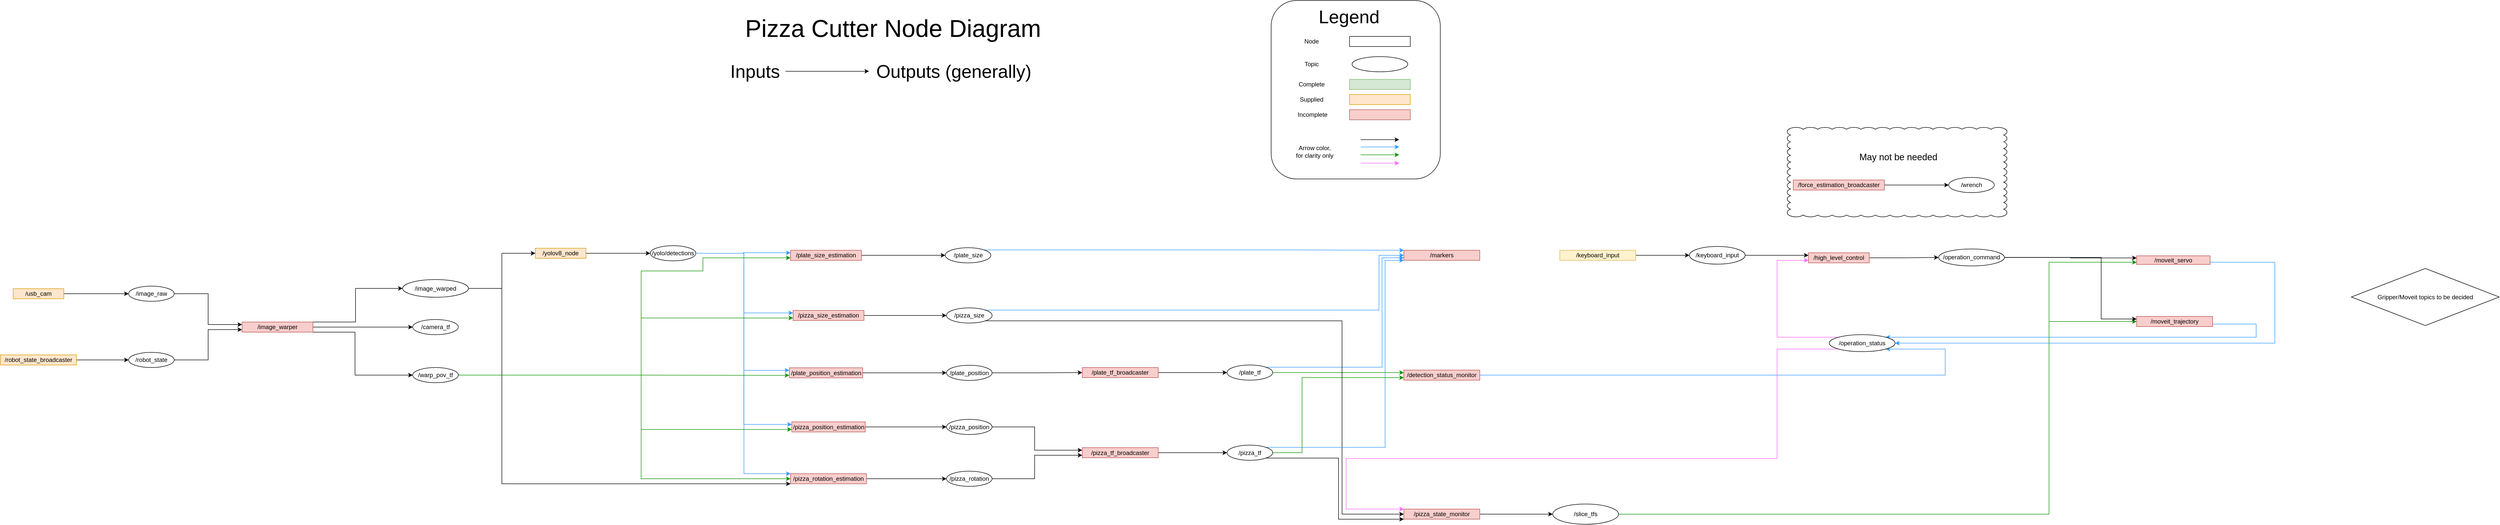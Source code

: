 <mxfile>
    <diagram id="kWllGDHQSPJGRlG6Iizl" name="Updated Node Diagram">
        <mxGraphModel dx="18200" dy="10920" grid="0" gridSize="10" guides="1" tooltips="1" connect="1" arrows="1" fold="1" page="0" pageScale="1" pageWidth="827" pageHeight="1169" math="0" shadow="0">
            <root>
                <mxCell id="0"/>
                <mxCell id="1" parent="0"/>
                <mxCell id="GLEPuOQoC-FSqrMFr7xG-76" value="" style="whiteSpace=wrap;html=1;shape=mxgraph.basic.cloud_rect" parent="1" vertex="1">
                    <mxGeometry x="-4487" y="-3680" width="434" height="177" as="geometry"/>
                </mxCell>
                <mxCell id="zEa8WuOgElTmcph--bMK-1" style="edgeStyle=orthogonalEdgeStyle;rounded=0;orthogonalLoop=1;jettySize=auto;html=1;exitX=1;exitY=0.5;exitDx=0;exitDy=0;entryX=0;entryY=0.5;entryDx=0;entryDy=0;" parent="1" source="zEa8WuOgElTmcph--bMK-2" target="zEa8WuOgElTmcph--bMK-9" edge="1">
                    <mxGeometry relative="1" as="geometry"/>
                </mxCell>
                <mxCell id="zEa8WuOgElTmcph--bMK-2" value="/usb_cam" style="rounded=0;whiteSpace=wrap;html=1;movable=1;resizable=1;rotatable=1;deletable=1;editable=1;locked=0;connectable=1;fillColor=#ffe6cc;strokeColor=#d79b00;fontColor=#000000;" parent="1" vertex="1">
                    <mxGeometry x="-7990" y="-3361" width="100" height="20" as="geometry"/>
                </mxCell>
                <mxCell id="zEa8WuOgElTmcph--bMK-3" style="edgeStyle=orthogonalEdgeStyle;rounded=0;orthogonalLoop=1;jettySize=auto;html=1;exitX=1;exitY=0.5;exitDx=0;exitDy=0;entryX=0;entryY=0.5;entryDx=0;entryDy=0;" parent="1" source="zEa8WuOgElTmcph--bMK-4" target="zEa8WuOgElTmcph--bMK-14" edge="1">
                    <mxGeometry relative="1" as="geometry"/>
                </mxCell>
                <mxCell id="zEa8WuOgElTmcph--bMK-4" value="/yolov8_node" style="rounded=0;whiteSpace=wrap;html=1;movable=1;resizable=1;rotatable=1;deletable=1;editable=1;locked=0;connectable=1;fillColor=#ffe6cc;strokeColor=#d79b00;fontColor=#000000;" parent="1" vertex="1">
                    <mxGeometry x="-6959" y="-3441" width="100" height="20" as="geometry"/>
                </mxCell>
                <mxCell id="GLEPuOQoC-FSqrMFr7xG-17" style="edgeStyle=orthogonalEdgeStyle;rounded=0;orthogonalLoop=1;jettySize=auto;html=1;exitX=1;exitY=0.5;exitDx=0;exitDy=0;entryX=0;entryY=0.5;entryDx=0;entryDy=0;" parent="1" source="zEa8WuOgElTmcph--bMK-6" target="zEa8WuOgElTmcph--bMK-65" edge="1">
                    <mxGeometry relative="1" as="geometry"/>
                </mxCell>
                <mxCell id="zEa8WuOgElTmcph--bMK-6" value="/pizza_size_estimation" style="rounded=0;whiteSpace=wrap;html=1;movable=1;resizable=1;rotatable=1;deletable=1;editable=1;locked=0;connectable=1;fillColor=#f8cecc;strokeColor=#b85450;fontColor=#000000;" parent="1" vertex="1">
                    <mxGeometry x="-6450" y="-3318" width="140" height="20" as="geometry"/>
                </mxCell>
                <mxCell id="zEa8WuOgElTmcph--bMK-129" style="edgeStyle=orthogonalEdgeStyle;rounded=0;orthogonalLoop=1;jettySize=auto;html=1;exitX=1;exitY=0.5;exitDx=0;exitDy=0;entryX=0;entryY=0.25;entryDx=0;entryDy=0;" parent="1" source="zEa8WuOgElTmcph--bMK-9" target="zEa8WuOgElTmcph--bMK-29" edge="1">
                    <mxGeometry relative="1" as="geometry"/>
                </mxCell>
                <mxCell id="zEa8WuOgElTmcph--bMK-9" value="/image_raw" style="ellipse;whiteSpace=wrap;html=1;movable=1;resizable=1;rotatable=1;deletable=1;editable=1;locked=0;connectable=1;" parent="1" vertex="1">
                    <mxGeometry x="-7762" y="-3366" width="90" height="30" as="geometry"/>
                </mxCell>
                <mxCell id="zEa8WuOgElTmcph--bMK-151" style="edgeStyle=orthogonalEdgeStyle;rounded=0;orthogonalLoop=1;jettySize=auto;html=1;exitX=1;exitY=0.5;exitDx=0;exitDy=0;entryX=0;entryY=0.25;entryDx=0;entryDy=0;strokeColor=#3399FF;" parent="1" source="zEa8WuOgElTmcph--bMK-14" target="zEa8WuOgElTmcph--bMK-67" edge="1">
                    <mxGeometry relative="1" as="geometry"/>
                </mxCell>
                <mxCell id="zEa8WuOgElTmcph--bMK-153" style="edgeStyle=orthogonalEdgeStyle;rounded=0;orthogonalLoop=1;jettySize=auto;html=1;exitX=1;exitY=0.5;exitDx=0;exitDy=0;entryX=0;entryY=0.25;entryDx=0;entryDy=0;strokeColor=#3399FF;" parent="1" source="zEa8WuOgElTmcph--bMK-14" target="zEa8WuOgElTmcph--bMK-48" edge="1">
                    <mxGeometry relative="1" as="geometry">
                        <Array as="points">
                            <mxPoint x="-6547" y="-3431"/>
                            <mxPoint x="-6547" y="-3199"/>
                        </Array>
                    </mxGeometry>
                </mxCell>
                <mxCell id="zEa8WuOgElTmcph--bMK-154" style="edgeStyle=orthogonalEdgeStyle;rounded=0;orthogonalLoop=1;jettySize=auto;html=1;exitX=1;exitY=0.5;exitDx=0;exitDy=0;entryX=0;entryY=0.25;entryDx=0;entryDy=0;strokeColor=#3399FF;" parent="1" source="zEa8WuOgElTmcph--bMK-14" target="zEa8WuOgElTmcph--bMK-16" edge="1">
                    <mxGeometry relative="1" as="geometry"/>
                </mxCell>
                <mxCell id="zEa8WuOgElTmcph--bMK-156" style="edgeStyle=orthogonalEdgeStyle;rounded=0;orthogonalLoop=1;jettySize=auto;html=1;exitX=1;exitY=0.5;exitDx=0;exitDy=0;entryX=0;entryY=0.25;entryDx=0;entryDy=0;strokeColor=#3399FF;" parent="1" source="zEa8WuOgElTmcph--bMK-14" target="zEa8WuOgElTmcph--bMK-6" edge="1">
                    <mxGeometry relative="1" as="geometry">
                        <Array as="points">
                            <mxPoint x="-6547" y="-3431"/>
                            <mxPoint x="-6547" y="-3313"/>
                        </Array>
                    </mxGeometry>
                </mxCell>
                <mxCell id="GLEPuOQoC-FSqrMFr7xG-6" style="edgeStyle=orthogonalEdgeStyle;rounded=0;orthogonalLoop=1;jettySize=auto;html=1;exitX=1;exitY=0.5;exitDx=0;exitDy=0;entryX=0;entryY=0;entryDx=0;entryDy=0;strokeColor=#3399FF;" parent="1" source="zEa8WuOgElTmcph--bMK-14" target="zEa8WuOgElTmcph--bMK-18" edge="1">
                    <mxGeometry relative="1" as="geometry">
                        <Array as="points">
                            <mxPoint x="-6547" y="-3431"/>
                            <mxPoint x="-6547" y="-2995"/>
                        </Array>
                    </mxGeometry>
                </mxCell>
                <mxCell id="zEa8WuOgElTmcph--bMK-14" value="/yolo/detections" style="ellipse;whiteSpace=wrap;html=1;movable=1;resizable=1;rotatable=1;deletable=1;editable=1;locked=0;connectable=1;" parent="1" vertex="1">
                    <mxGeometry x="-6732" y="-3446" width="90" height="30" as="geometry"/>
                </mxCell>
                <mxCell id="GLEPuOQoC-FSqrMFr7xG-12" style="edgeStyle=orthogonalEdgeStyle;rounded=0;orthogonalLoop=1;jettySize=auto;html=1;exitX=1;exitY=0.5;exitDx=0;exitDy=0;entryX=0;entryY=0.5;entryDx=0;entryDy=0;" parent="1" source="zEa8WuOgElTmcph--bMK-16" target="GLEPuOQoC-FSqrMFr7xG-11" edge="1">
                    <mxGeometry relative="1" as="geometry"/>
                </mxCell>
                <mxCell id="zEa8WuOgElTmcph--bMK-16" value="/pizza_position_estimation" style="rounded=0;whiteSpace=wrap;html=1;movable=1;resizable=1;rotatable=1;deletable=1;editable=1;locked=0;connectable=1;fillColor=#f8cecc;strokeColor=#b85450;fontColor=#000000;" parent="1" vertex="1">
                    <mxGeometry x="-6452.5" y="-3097.5" width="145" height="20" as="geometry"/>
                </mxCell>
                <mxCell id="GLEPuOQoC-FSqrMFr7xG-10" style="edgeStyle=orthogonalEdgeStyle;rounded=0;orthogonalLoop=1;jettySize=auto;html=1;exitX=1;exitY=0.5;exitDx=0;exitDy=0;" parent="1" source="zEa8WuOgElTmcph--bMK-18" target="zEa8WuOgElTmcph--bMK-43" edge="1">
                    <mxGeometry relative="1" as="geometry"/>
                </mxCell>
                <mxCell id="zEa8WuOgElTmcph--bMK-18" value="/pizza_rotation_estimation" style="rounded=0;whiteSpace=wrap;html=1;movable=1;resizable=1;rotatable=1;deletable=1;editable=1;locked=0;connectable=1;fillColor=#f8cecc;strokeColor=#b85450;fontColor=#000000;" parent="1" vertex="1">
                    <mxGeometry x="-6455" y="-2995" width="150" height="20" as="geometry"/>
                </mxCell>
                <mxCell id="zEa8WuOgElTmcph--bMK-19" style="edgeStyle=orthogonalEdgeStyle;rounded=0;orthogonalLoop=1;jettySize=auto;html=1;exitX=1;exitY=0.5;exitDx=0;exitDy=0;entryX=0;entryY=0.5;entryDx=0;entryDy=0;" parent="1" source="zEa8WuOgElTmcph--bMK-20" target="zEa8WuOgElTmcph--bMK-22" edge="1">
                    <mxGeometry relative="1" as="geometry"/>
                </mxCell>
                <mxCell id="zEa8WuOgElTmcph--bMK-20" value="/robot_state_broadcaster" style="rounded=0;whiteSpace=wrap;html=1;movable=1;resizable=1;rotatable=1;deletable=1;editable=1;locked=0;connectable=1;fillColor=#ffe6cc;strokeColor=#d79b00;fontColor=#000000;" parent="1" vertex="1">
                    <mxGeometry x="-8015" y="-3230" width="150" height="20" as="geometry"/>
                </mxCell>
                <mxCell id="zEa8WuOgElTmcph--bMK-131" style="edgeStyle=orthogonalEdgeStyle;rounded=0;orthogonalLoop=1;jettySize=auto;html=1;exitX=1;exitY=0.5;exitDx=0;exitDy=0;entryX=0;entryY=0.75;entryDx=0;entryDy=0;" parent="1" source="zEa8WuOgElTmcph--bMK-22" target="zEa8WuOgElTmcph--bMK-29" edge="1">
                    <mxGeometry relative="1" as="geometry"/>
                </mxCell>
                <mxCell id="zEa8WuOgElTmcph--bMK-22" value="/robot_state" style="ellipse;whiteSpace=wrap;html=1;movable=1;resizable=1;rotatable=1;deletable=1;editable=1;locked=0;connectable=1;" parent="1" vertex="1">
                    <mxGeometry x="-7762" y="-3235" width="90" height="30" as="geometry"/>
                </mxCell>
                <mxCell id="GLEPuOQoC-FSqrMFr7xG-8" style="edgeStyle=orthogonalEdgeStyle;rounded=0;orthogonalLoop=1;jettySize=auto;html=1;exitX=1;exitY=0.5;exitDx=0;exitDy=0;entryX=0;entryY=0.5;entryDx=0;entryDy=0;" parent="1" source="zEa8WuOgElTmcph--bMK-24" target="zEa8WuOgElTmcph--bMK-4" edge="1">
                    <mxGeometry relative="1" as="geometry"/>
                </mxCell>
                <mxCell id="GLEPuOQoC-FSqrMFr7xG-9" style="edgeStyle=orthogonalEdgeStyle;rounded=0;orthogonalLoop=1;jettySize=auto;html=1;exitX=1;exitY=0.5;exitDx=0;exitDy=0;entryX=0;entryY=1;entryDx=0;entryDy=0;" parent="1" source="zEa8WuOgElTmcph--bMK-24" target="zEa8WuOgElTmcph--bMK-18" edge="1">
                    <mxGeometry relative="1" as="geometry">
                        <Array as="points">
                            <mxPoint x="-7025" y="-3361"/>
                            <mxPoint x="-7025" y="-2975"/>
                        </Array>
                    </mxGeometry>
                </mxCell>
                <mxCell id="zEa8WuOgElTmcph--bMK-24" value="/image_warped" style="ellipse;whiteSpace=wrap;html=1;movable=1;resizable=1;rotatable=1;deletable=1;editable=1;locked=0;connectable=1;" parent="1" vertex="1">
                    <mxGeometry x="-7221" y="-3379" width="130" height="35" as="geometry"/>
                </mxCell>
                <mxCell id="zEa8WuOgElTmcph--bMK-25" value="/camera_tf" style="ellipse;whiteSpace=wrap;html=1;movable=1;resizable=1;rotatable=1;deletable=1;editable=1;locked=0;connectable=1;" parent="1" vertex="1">
                    <mxGeometry x="-7201" y="-3300" width="90" height="30" as="geometry"/>
                </mxCell>
                <mxCell id="zEa8WuOgElTmcph--bMK-133" style="edgeStyle=orthogonalEdgeStyle;rounded=0;orthogonalLoop=1;jettySize=auto;html=1;exitX=1;exitY=0;exitDx=0;exitDy=0;entryX=0;entryY=0.5;entryDx=0;entryDy=0;" parent="1" source="zEa8WuOgElTmcph--bMK-29" target="zEa8WuOgElTmcph--bMK-24" edge="1">
                    <mxGeometry relative="1" as="geometry">
                        <mxPoint x="-7323.87" y="-3342.913" as="targetPoint"/>
                        <Array as="points">
                            <mxPoint x="-7314" y="-3295"/>
                            <mxPoint x="-7314" y="-3361"/>
                        </Array>
                    </mxGeometry>
                </mxCell>
                <mxCell id="zEa8WuOgElTmcph--bMK-142" style="edgeStyle=orthogonalEdgeStyle;rounded=0;orthogonalLoop=1;jettySize=auto;html=1;exitX=1;exitY=1;exitDx=0;exitDy=0;entryX=0;entryY=0.5;entryDx=0;entryDy=0;" parent="1" source="zEa8WuOgElTmcph--bMK-29" target="zEa8WuOgElTmcph--bMK-41" edge="1">
                    <mxGeometry relative="1" as="geometry">
                        <Array as="points">
                            <mxPoint x="-7315" y="-3275"/>
                            <mxPoint x="-7315" y="-3190"/>
                        </Array>
                    </mxGeometry>
                </mxCell>
                <mxCell id="zEa8WuOgElTmcph--bMK-143" style="edgeStyle=orthogonalEdgeStyle;rounded=0;orthogonalLoop=1;jettySize=auto;html=1;exitX=1;exitY=0.5;exitDx=0;exitDy=0;" parent="1" source="zEa8WuOgElTmcph--bMK-29" target="zEa8WuOgElTmcph--bMK-25" edge="1">
                    <mxGeometry relative="1" as="geometry"/>
                </mxCell>
                <mxCell id="zEa8WuOgElTmcph--bMK-29" value="/image_warper" style="rounded=0;whiteSpace=wrap;html=1;movable=1;resizable=1;rotatable=1;deletable=1;editable=1;locked=0;connectable=1;fillColor=#f8cecc;strokeColor=#b85450;fontColor=#000000;" parent="1" vertex="1">
                    <mxGeometry x="-7538" y="-3295" width="140" height="20" as="geometry"/>
                </mxCell>
                <mxCell id="GLEPuOQoC-FSqrMFr7xG-1" style="edgeStyle=orthogonalEdgeStyle;rounded=0;orthogonalLoop=1;jettySize=auto;html=1;exitX=1;exitY=0.5;exitDx=0;exitDy=0;entryX=0;entryY=0.75;entryDx=0;entryDy=0;strokeColor=#0c9202;" parent="1" source="zEa8WuOgElTmcph--bMK-41" target="zEa8WuOgElTmcph--bMK-67" edge="1">
                    <mxGeometry relative="1" as="geometry">
                        <Array as="points">
                            <mxPoint x="-6750" y="-3190"/>
                            <mxPoint x="-6750" y="-3396"/>
                            <mxPoint x="-6628" y="-3396"/>
                            <mxPoint x="-6628" y="-3422"/>
                        </Array>
                    </mxGeometry>
                </mxCell>
                <mxCell id="GLEPuOQoC-FSqrMFr7xG-2" style="edgeStyle=orthogonalEdgeStyle;rounded=0;orthogonalLoop=1;jettySize=auto;html=1;exitX=1;exitY=0.5;exitDx=0;exitDy=0;entryX=0;entryY=0.75;entryDx=0;entryDy=0;strokeColor=#0c9202;" parent="1" source="zEa8WuOgElTmcph--bMK-41" target="zEa8WuOgElTmcph--bMK-6" edge="1">
                    <mxGeometry relative="1" as="geometry">
                        <Array as="points">
                            <mxPoint x="-6750" y="-3190"/>
                            <mxPoint x="-6750" y="-3303"/>
                        </Array>
                    </mxGeometry>
                </mxCell>
                <mxCell id="GLEPuOQoC-FSqrMFr7xG-3" style="edgeStyle=orthogonalEdgeStyle;rounded=0;orthogonalLoop=1;jettySize=auto;html=1;exitX=1;exitY=0.5;exitDx=0;exitDy=0;entryX=0;entryY=0.75;entryDx=0;entryDy=0;strokeColor=#0c9202;" parent="1" source="zEa8WuOgElTmcph--bMK-41" target="zEa8WuOgElTmcph--bMK-48" edge="1">
                    <mxGeometry relative="1" as="geometry"/>
                </mxCell>
                <mxCell id="GLEPuOQoC-FSqrMFr7xG-4" style="edgeStyle=orthogonalEdgeStyle;rounded=0;orthogonalLoop=1;jettySize=auto;html=1;exitX=1;exitY=0.5;exitDx=0;exitDy=0;entryX=0;entryY=0.75;entryDx=0;entryDy=0;strokeColor=#0C9202;" parent="1" source="zEa8WuOgElTmcph--bMK-41" target="zEa8WuOgElTmcph--bMK-16" edge="1">
                    <mxGeometry relative="1" as="geometry">
                        <Array as="points">
                            <mxPoint x="-6750" y="-3190"/>
                            <mxPoint x="-6750" y="-3083"/>
                        </Array>
                    </mxGeometry>
                </mxCell>
                <mxCell id="GLEPuOQoC-FSqrMFr7xG-7" style="edgeStyle=orthogonalEdgeStyle;rounded=0;orthogonalLoop=1;jettySize=auto;html=1;exitX=1;exitY=0.5;exitDx=0;exitDy=0;entryX=0;entryY=0.5;entryDx=0;entryDy=0;strokeColor=#0C9202;" parent="1" source="zEa8WuOgElTmcph--bMK-41" target="zEa8WuOgElTmcph--bMK-18" edge="1">
                    <mxGeometry relative="1" as="geometry">
                        <Array as="points">
                            <mxPoint x="-6750" y="-3190"/>
                            <mxPoint x="-6750" y="-2985"/>
                        </Array>
                    </mxGeometry>
                </mxCell>
                <mxCell id="zEa8WuOgElTmcph--bMK-41" value="/warp_pov_tf" style="ellipse;whiteSpace=wrap;html=1;movable=1;resizable=1;rotatable=1;deletable=1;editable=1;locked=0;connectable=1;" parent="1" vertex="1">
                    <mxGeometry x="-7201" y="-3205" width="90" height="30" as="geometry"/>
                </mxCell>
                <mxCell id="GLEPuOQoC-FSqrMFr7xG-14" style="edgeStyle=orthogonalEdgeStyle;rounded=0;orthogonalLoop=1;jettySize=auto;html=1;exitX=1;exitY=0.5;exitDx=0;exitDy=0;entryX=0;entryY=0.75;entryDx=0;entryDy=0;" parent="1" source="zEa8WuOgElTmcph--bMK-43" target="GLEPuOQoC-FSqrMFr7xG-13" edge="1">
                    <mxGeometry relative="1" as="geometry">
                        <Array as="points">
                            <mxPoint x="-5973" y="-2985"/>
                            <mxPoint x="-5973" y="-3031"/>
                        </Array>
                    </mxGeometry>
                </mxCell>
                <mxCell id="zEa8WuOgElTmcph--bMK-43" value="/pizza_rotation" style="ellipse;whiteSpace=wrap;html=1;movable=1;resizable=1;rotatable=1;deletable=1;editable=1;locked=0;connectable=1;" parent="1" vertex="1">
                    <mxGeometry x="-6147" y="-3000" width="90" height="30" as="geometry"/>
                </mxCell>
                <mxCell id="GLEPuOQoC-FSqrMFr7xG-18" style="edgeStyle=orthogonalEdgeStyle;rounded=0;orthogonalLoop=1;jettySize=auto;html=1;exitX=1;exitY=0.5;exitDx=0;exitDy=0;entryX=0;entryY=0.5;entryDx=0;entryDy=0;" parent="1" source="zEa8WuOgElTmcph--bMK-48" target="zEa8WuOgElTmcph--bMK-69" edge="1">
                    <mxGeometry relative="1" as="geometry"/>
                </mxCell>
                <mxCell id="zEa8WuOgElTmcph--bMK-48" value="/plate_position_estimation" style="rounded=0;whiteSpace=wrap;html=1;movable=1;resizable=1;rotatable=1;deletable=1;editable=1;locked=0;connectable=1;fillColor=#f8cecc;strokeColor=#b85450;fontColor=#000000;" parent="1" vertex="1">
                    <mxGeometry x="-6457.5" y="-3204.5" width="145" height="20" as="geometry"/>
                </mxCell>
                <mxCell id="GLEPuOQoC-FSqrMFr7xG-21" style="edgeStyle=orthogonalEdgeStyle;rounded=0;orthogonalLoop=1;jettySize=auto;html=1;exitX=1;exitY=0.5;exitDx=0;exitDy=0;entryX=0;entryY=0.5;entryDx=0;entryDy=0;" parent="1" source="zEa8WuOgElTmcph--bMK-59" target="zEa8WuOgElTmcph--bMK-63" edge="1">
                    <mxGeometry relative="1" as="geometry"/>
                </mxCell>
                <mxCell id="zEa8WuOgElTmcph--bMK-59" value="/plate_tf_broadcaster" style="rounded=0;whiteSpace=wrap;html=1;movable=1;resizable=1;rotatable=1;deletable=1;editable=1;locked=0;connectable=1;fillColor=#f8cecc;strokeColor=#b85450;fontColor=#000000;" parent="1" vertex="1">
                    <mxGeometry x="-5879" y="-3205" width="150" height="20" as="geometry"/>
                </mxCell>
                <mxCell id="GLEPuOQoC-FSqrMFr7xG-31" style="edgeStyle=orthogonalEdgeStyle;rounded=0;orthogonalLoop=1;jettySize=auto;html=1;exitX=1;exitY=0;exitDx=0;exitDy=0;entryX=0;entryY=0.75;entryDx=0;entryDy=0;strokeColor=#3399FF;" parent="1" source="zEa8WuOgElTmcph--bMK-63" target="GLEPuOQoC-FSqrMFr7xG-26" edge="1">
                    <mxGeometry relative="1" as="geometry">
                        <Array as="points">
                            <mxPoint x="-5287" y="-3205"/>
                            <mxPoint x="-5287" y="-3422"/>
                        </Array>
                    </mxGeometry>
                </mxCell>
                <mxCell id="GLEPuOQoC-FSqrMFr7xG-45" style="edgeStyle=orthogonalEdgeStyle;rounded=0;orthogonalLoop=1;jettySize=auto;html=1;exitX=1;exitY=0.5;exitDx=0;exitDy=0;entryX=0;entryY=0.25;entryDx=0;entryDy=0;strokeColor=#0C9202;" parent="1" source="zEa8WuOgElTmcph--bMK-63" target="GLEPuOQoC-FSqrMFr7xG-47" edge="1">
                    <mxGeometry relative="1" as="geometry">
                        <mxPoint x="-5257" y="-3194" as="targetPoint"/>
                    </mxGeometry>
                </mxCell>
                <mxCell id="zEa8WuOgElTmcph--bMK-63" value="/plate_tf" style="ellipse;whiteSpace=wrap;html=1;movable=1;resizable=1;rotatable=1;deletable=1;editable=1;locked=0;connectable=1;" parent="1" vertex="1">
                    <mxGeometry x="-5593" y="-3210" width="90" height="30" as="geometry"/>
                </mxCell>
                <mxCell id="GLEPuOQoC-FSqrMFr7xG-32" style="edgeStyle=orthogonalEdgeStyle;rounded=0;orthogonalLoop=1;jettySize=auto;html=1;exitX=1;exitY=0;exitDx=0;exitDy=0;entryX=0;entryY=0.5;entryDx=0;entryDy=0;strokeColor=#3399FF;" parent="1" source="zEa8WuOgElTmcph--bMK-65" target="GLEPuOQoC-FSqrMFr7xG-26" edge="1">
                    <mxGeometry relative="1" as="geometry">
                        <Array as="points">
                            <mxPoint x="-5293" y="-3318"/>
                            <mxPoint x="-5293" y="-3427"/>
                        </Array>
                    </mxGeometry>
                </mxCell>
                <mxCell id="GLEPuOQoC-FSqrMFr7xG-38" style="edgeStyle=orthogonalEdgeStyle;rounded=0;orthogonalLoop=1;jettySize=auto;html=1;exitX=1;exitY=1;exitDx=0;exitDy=0;entryX=0;entryY=0.5;entryDx=0;entryDy=0;" parent="1" source="zEa8WuOgElTmcph--bMK-65" target="GLEPuOQoC-FSqrMFr7xG-34" edge="1">
                    <mxGeometry relative="1" as="geometry">
                        <Array as="points">
                            <mxPoint x="-5366" y="-3297"/>
                            <mxPoint x="-5366" y="-2915"/>
                        </Array>
                    </mxGeometry>
                </mxCell>
                <mxCell id="zEa8WuOgElTmcph--bMK-65" value="/pizza_size" style="ellipse;whiteSpace=wrap;html=1;movable=1;resizable=1;rotatable=1;deletable=1;editable=1;locked=0;connectable=1;" parent="1" vertex="1">
                    <mxGeometry x="-6147" y="-3323" width="90" height="30" as="geometry"/>
                </mxCell>
                <mxCell id="GLEPuOQoC-FSqrMFr7xG-25" style="edgeStyle=orthogonalEdgeStyle;rounded=0;orthogonalLoop=1;jettySize=auto;html=1;exitX=1;exitY=0.5;exitDx=0;exitDy=0;" parent="1" source="zEa8WuOgElTmcph--bMK-67" target="GLEPuOQoC-FSqrMFr7xG-24" edge="1">
                    <mxGeometry relative="1" as="geometry"/>
                </mxCell>
                <mxCell id="zEa8WuOgElTmcph--bMK-67" value="/plate_size_estimation" style="rounded=0;whiteSpace=wrap;html=1;movable=1;resizable=1;rotatable=1;deletable=1;editable=1;locked=0;connectable=1;fillColor=#f8cecc;strokeColor=#b85450;fontColor=#000000;" parent="1" vertex="1">
                    <mxGeometry x="-6455" y="-3437" width="140" height="20" as="geometry"/>
                </mxCell>
                <mxCell id="GLEPuOQoC-FSqrMFr7xG-20" style="edgeStyle=orthogonalEdgeStyle;rounded=0;orthogonalLoop=1;jettySize=auto;html=1;exitX=1;exitY=0.5;exitDx=0;exitDy=0;entryX=0;entryY=0.5;entryDx=0;entryDy=0;" parent="1" source="zEa8WuOgElTmcph--bMK-69" target="zEa8WuOgElTmcph--bMK-59" edge="1">
                    <mxGeometry relative="1" as="geometry"/>
                </mxCell>
                <mxCell id="zEa8WuOgElTmcph--bMK-69" value="/plate_position" style="ellipse;whiteSpace=wrap;html=1;movable=1;resizable=1;rotatable=1;deletable=1;editable=1;locked=0;connectable=1;" parent="1" vertex="1">
                    <mxGeometry x="-6147" y="-3209.5" width="90" height="30" as="geometry"/>
                </mxCell>
                <mxCell id="zEa8WuOgElTmcph--bMK-110" value="&lt;span style=&quot;font-size: 48px;&quot;&gt;Pizza Cutter Node Diagram&lt;/span&gt;" style="text;html=1;strokeColor=none;fillColor=none;align=center;verticalAlign=middle;whiteSpace=wrap;rounded=0;" parent="1" vertex="1">
                    <mxGeometry x="-6645" y="-3931" width="785" height="110" as="geometry"/>
                </mxCell>
                <mxCell id="zEa8WuOgElTmcph--bMK-111" value="" style="rounded=1;whiteSpace=wrap;html=1;" parent="1" vertex="1">
                    <mxGeometry x="-5506" y="-3931" width="334" height="353" as="geometry"/>
                </mxCell>
                <mxCell id="zEa8WuOgElTmcph--bMK-112" value="&lt;font style=&quot;font-size: 36px;&quot;&gt;Legend&lt;/font&gt;" style="text;html=1;strokeColor=none;fillColor=none;align=center;verticalAlign=middle;whiteSpace=wrap;rounded=0;" parent="1" vertex="1">
                    <mxGeometry x="-5417" y="-3914" width="130" height="30" as="geometry"/>
                </mxCell>
                <mxCell id="zEa8WuOgElTmcph--bMK-113" value="" style="ellipse;whiteSpace=wrap;html=1;" parent="1" vertex="1">
                    <mxGeometry x="-5346.25" y="-3820" width="110" height="30" as="geometry"/>
                </mxCell>
                <mxCell id="zEa8WuOgElTmcph--bMK-114" value="" style="rounded=0;whiteSpace=wrap;html=1;movable=1;resizable=1;rotatable=1;deletable=1;editable=1;locked=0;connectable=1;" parent="1" vertex="1">
                    <mxGeometry x="-5351.25" y="-3860" width="120" height="20" as="geometry"/>
                </mxCell>
                <mxCell id="zEa8WuOgElTmcph--bMK-115" value="Node" style="text;html=1;strokeColor=none;fillColor=none;align=center;verticalAlign=middle;whiteSpace=wrap;rounded=0;" parent="1" vertex="1">
                    <mxGeometry x="-5456.25" y="-3865" width="60" height="30" as="geometry"/>
                </mxCell>
                <mxCell id="zEa8WuOgElTmcph--bMK-116" value="Topic" style="text;html=1;strokeColor=none;fillColor=none;align=center;verticalAlign=middle;whiteSpace=wrap;rounded=0;" parent="1" vertex="1">
                    <mxGeometry x="-5456.25" y="-3820" width="60" height="30" as="geometry"/>
                </mxCell>
                <mxCell id="zEa8WuOgElTmcph--bMK-118" value="Complete" style="text;html=1;strokeColor=none;fillColor=none;align=center;verticalAlign=middle;whiteSpace=wrap;rounded=0;" parent="1" vertex="1">
                    <mxGeometry x="-5456.25" y="-3780" width="60" height="30" as="geometry"/>
                </mxCell>
                <mxCell id="zEa8WuOgElTmcph--bMK-120" value="Supplied" style="text;html=1;strokeColor=none;fillColor=none;align=center;verticalAlign=middle;whiteSpace=wrap;rounded=0;" parent="1" vertex="1">
                    <mxGeometry x="-5456.25" y="-3750" width="60" height="30" as="geometry"/>
                </mxCell>
                <mxCell id="zEa8WuOgElTmcph--bMK-122" value="Incomplete" style="text;html=1;strokeColor=none;fillColor=none;align=center;verticalAlign=middle;whiteSpace=wrap;rounded=0;" parent="1" vertex="1">
                    <mxGeometry x="-5453.75" y="-3720" width="60" height="30" as="geometry"/>
                </mxCell>
                <mxCell id="zEa8WuOgElTmcph--bMK-123" style="edgeStyle=orthogonalEdgeStyle;rounded=0;orthogonalLoop=1;jettySize=auto;html=1;exitX=1;exitY=0.5;exitDx=0;exitDy=0;entryX=0;entryY=0.5;entryDx=0;entryDy=0;" parent="1" source="zEa8WuOgElTmcph--bMK-124" target="zEa8WuOgElTmcph--bMK-125" edge="1">
                    <mxGeometry relative="1" as="geometry"/>
                </mxCell>
                <mxCell id="zEa8WuOgElTmcph--bMK-124" value="&lt;font style=&quot;font-size: 36px;&quot;&gt;Inputs&lt;/font&gt;" style="rounded=0;whiteSpace=wrap;html=1;strokeColor=none;fillColor=none;" parent="1" vertex="1">
                    <mxGeometry x="-6585" y="-3821" width="120" height="60" as="geometry"/>
                </mxCell>
                <mxCell id="zEa8WuOgElTmcph--bMK-125" value="&lt;font style=&quot;font-size: 36px;&quot;&gt;Outputs (generally)&lt;/font&gt;" style="rounded=0;whiteSpace=wrap;html=1;strokeColor=none;fillColor=none;" parent="1" vertex="1">
                    <mxGeometry x="-6300" y="-3821" width="335" height="60" as="geometry"/>
                </mxCell>
                <mxCell id="GLEPuOQoC-FSqrMFr7xG-16" style="edgeStyle=orthogonalEdgeStyle;rounded=0;orthogonalLoop=1;jettySize=auto;html=1;exitX=1;exitY=0.5;exitDx=0;exitDy=0;entryX=0;entryY=0.25;entryDx=0;entryDy=0;" parent="1" source="GLEPuOQoC-FSqrMFr7xG-11" target="GLEPuOQoC-FSqrMFr7xG-13" edge="1">
                    <mxGeometry relative="1" as="geometry">
                        <Array as="points">
                            <mxPoint x="-5973" y="-3088"/>
                            <mxPoint x="-5973" y="-3041"/>
                        </Array>
                    </mxGeometry>
                </mxCell>
                <mxCell id="GLEPuOQoC-FSqrMFr7xG-11" value="/pizza_position" style="ellipse;whiteSpace=wrap;html=1;movable=1;resizable=1;rotatable=1;deletable=1;editable=1;locked=0;connectable=1;" parent="1" vertex="1">
                    <mxGeometry x="-6147" y="-3102.5" width="90" height="30" as="geometry"/>
                </mxCell>
                <mxCell id="GLEPuOQoC-FSqrMFr7xG-23" style="edgeStyle=orthogonalEdgeStyle;rounded=0;orthogonalLoop=1;jettySize=auto;html=1;exitX=1;exitY=0.5;exitDx=0;exitDy=0;entryX=0;entryY=0.5;entryDx=0;entryDy=0;" parent="1" source="GLEPuOQoC-FSqrMFr7xG-13" target="GLEPuOQoC-FSqrMFr7xG-22" edge="1">
                    <mxGeometry relative="1" as="geometry"/>
                </mxCell>
                <mxCell id="GLEPuOQoC-FSqrMFr7xG-13" value="/pizza_tf_broadcaster" style="rounded=0;whiteSpace=wrap;html=1;movable=1;resizable=1;rotatable=1;deletable=1;editable=1;locked=0;connectable=1;fillColor=#f8cecc;strokeColor=#b85450;fontColor=#000000;" parent="1" vertex="1">
                    <mxGeometry x="-5879" y="-3046.5" width="150" height="20" as="geometry"/>
                </mxCell>
                <mxCell id="GLEPuOQoC-FSqrMFr7xG-30" style="edgeStyle=orthogonalEdgeStyle;rounded=0;orthogonalLoop=1;jettySize=auto;html=1;exitX=1;exitY=0;exitDx=0;exitDy=0;entryX=0;entryY=1;entryDx=0;entryDy=0;strokeColor=#3399FF;" parent="1" source="GLEPuOQoC-FSqrMFr7xG-22" target="GLEPuOQoC-FSqrMFr7xG-26" edge="1">
                    <mxGeometry relative="1" as="geometry">
                        <Array as="points">
                            <mxPoint x="-5281" y="-3047"/>
                            <mxPoint x="-5281" y="-3417"/>
                        </Array>
                    </mxGeometry>
                </mxCell>
                <mxCell id="GLEPuOQoC-FSqrMFr7xG-37" style="edgeStyle=orthogonalEdgeStyle;rounded=0;orthogonalLoop=1;jettySize=auto;html=1;exitX=1;exitY=1;exitDx=0;exitDy=0;entryX=0;entryY=1;entryDx=0;entryDy=0;" parent="1" source="GLEPuOQoC-FSqrMFr7xG-22" target="GLEPuOQoC-FSqrMFr7xG-34" edge="1">
                    <mxGeometry relative="1" as="geometry">
                        <Array as="points">
                            <mxPoint x="-5373" y="-3026"/>
                            <mxPoint x="-5373" y="-2905"/>
                        </Array>
                    </mxGeometry>
                </mxCell>
                <mxCell id="GLEPuOQoC-FSqrMFr7xG-46" style="edgeStyle=orthogonalEdgeStyle;rounded=0;orthogonalLoop=1;jettySize=auto;html=1;exitX=1;exitY=0.5;exitDx=0;exitDy=0;entryX=0;entryY=0.75;entryDx=0;entryDy=0;strokeColor=#0C9202;" parent="1" source="GLEPuOQoC-FSqrMFr7xG-22" target="GLEPuOQoC-FSqrMFr7xG-47" edge="1">
                    <mxGeometry relative="1" as="geometry">
                        <mxPoint x="-5263" y="-3036" as="targetPoint"/>
                        <Array as="points">
                            <mxPoint x="-5445" y="-3036"/>
                            <mxPoint x="-5445" y="-3185"/>
                        </Array>
                    </mxGeometry>
                </mxCell>
                <mxCell id="GLEPuOQoC-FSqrMFr7xG-22" value="/pizza_tf" style="ellipse;whiteSpace=wrap;html=1;movable=1;resizable=1;rotatable=1;deletable=1;editable=1;locked=0;connectable=1;" parent="1" vertex="1">
                    <mxGeometry x="-5593" y="-3051.5" width="90" height="30" as="geometry"/>
                </mxCell>
                <mxCell id="GLEPuOQoC-FSqrMFr7xG-33" style="edgeStyle=orthogonalEdgeStyle;rounded=0;orthogonalLoop=1;jettySize=auto;html=1;exitX=1;exitY=0;exitDx=0;exitDy=0;entryX=0;entryY=0;entryDx=0;entryDy=0;strokeColor=#3399FF;" parent="1" source="GLEPuOQoC-FSqrMFr7xG-24" target="GLEPuOQoC-FSqrMFr7xG-26" edge="1">
                    <mxGeometry relative="1" as="geometry">
                        <Array as="points">
                            <mxPoint x="-5450" y="-3437"/>
                            <mxPoint x="-5450" y="-3437"/>
                        </Array>
                    </mxGeometry>
                </mxCell>
                <mxCell id="GLEPuOQoC-FSqrMFr7xG-24" value="/plate_size" style="ellipse;whiteSpace=wrap;html=1;movable=1;resizable=1;rotatable=1;deletable=1;editable=1;locked=0;connectable=1;" parent="1" vertex="1">
                    <mxGeometry x="-6149.5" y="-3442" width="90" height="30" as="geometry"/>
                </mxCell>
                <mxCell id="GLEPuOQoC-FSqrMFr7xG-26" value="/markers" style="rounded=0;whiteSpace=wrap;html=1;movable=1;resizable=1;rotatable=1;deletable=1;editable=1;locked=0;connectable=1;fillColor=#f8cecc;strokeColor=#b85450;fontColor=#000000;" parent="1" vertex="1">
                    <mxGeometry x="-5244" y="-3437" width="150" height="20" as="geometry"/>
                </mxCell>
                <mxCell id="GLEPuOQoC-FSqrMFr7xG-40" style="edgeStyle=orthogonalEdgeStyle;rounded=0;orthogonalLoop=1;jettySize=auto;html=1;exitX=1;exitY=0.5;exitDx=0;exitDy=0;entryX=0;entryY=0.5;entryDx=0;entryDy=0;" parent="1" source="GLEPuOQoC-FSqrMFr7xG-34" target="GLEPuOQoC-FSqrMFr7xG-39" edge="1">
                    <mxGeometry relative="1" as="geometry"/>
                </mxCell>
                <mxCell id="GLEPuOQoC-FSqrMFr7xG-34" value="/pizza_state_monitor" style="rounded=0;whiteSpace=wrap;html=1;movable=1;resizable=1;rotatable=1;deletable=1;editable=1;locked=0;connectable=1;fillColor=#f8cecc;strokeColor=#b85450;fontColor=#000000;" parent="1" vertex="1">
                    <mxGeometry x="-5244" y="-2925" width="150" height="20" as="geometry"/>
                </mxCell>
                <mxCell id="GLEPuOQoC-FSqrMFr7xG-80" style="edgeStyle=orthogonalEdgeStyle;rounded=0;orthogonalLoop=1;jettySize=auto;html=1;exitX=1;exitY=0.5;exitDx=0;exitDy=0;entryX=0;entryY=0.75;entryDx=0;entryDy=0;strokeColor=#0C9202;" parent="1" source="GLEPuOQoC-FSqrMFr7xG-39" target="GLEPuOQoC-FSqrMFr7xG-42" edge="1">
                    <mxGeometry relative="1" as="geometry">
                        <Array as="points">
                            <mxPoint x="-3970" y="-2915"/>
                            <mxPoint x="-3970" y="-3413"/>
                        </Array>
                    </mxGeometry>
                </mxCell>
                <mxCell id="GLEPuOQoC-FSqrMFr7xG-81" style="edgeStyle=orthogonalEdgeStyle;rounded=0;orthogonalLoop=1;jettySize=auto;html=1;exitX=1;exitY=0.5;exitDx=0;exitDy=0;entryX=0;entryY=0.5;entryDx=0;entryDy=0;strokeColor=#0C9202;" parent="1" source="GLEPuOQoC-FSqrMFr7xG-39" target="GLEPuOQoC-FSqrMFr7xG-41" edge="1">
                    <mxGeometry relative="1" as="geometry">
                        <Array as="points">
                            <mxPoint x="-3970" y="-2915"/>
                            <mxPoint x="-3970" y="-3296"/>
                        </Array>
                    </mxGeometry>
                </mxCell>
                <mxCell id="GLEPuOQoC-FSqrMFr7xG-39" value="/slice_tfs" style="ellipse;whiteSpace=wrap;html=1;movable=1;resizable=1;rotatable=1;deletable=1;editable=1;locked=0;connectable=1;" parent="1" vertex="1">
                    <mxGeometry x="-4950" y="-2935" width="130" height="40" as="geometry"/>
                </mxCell>
                <mxCell id="GLEPuOQoC-FSqrMFr7xG-67" style="edgeStyle=orthogonalEdgeStyle;rounded=0;orthogonalLoop=1;jettySize=auto;html=1;exitX=1;exitY=0.75;exitDx=0;exitDy=0;entryX=1;entryY=0;entryDx=0;entryDy=0;strokeColor=#3399FF;" parent="1" source="GLEPuOQoC-FSqrMFr7xG-41" target="GLEPuOQoC-FSqrMFr7xG-64" edge="1">
                    <mxGeometry relative="1" as="geometry">
                        <mxPoint x="-4262.316" y="-3219.211" as="targetPoint"/>
                        <Array as="points">
                            <mxPoint x="-3561" y="-3291"/>
                            <mxPoint x="-3561" y="-3265"/>
                        </Array>
                    </mxGeometry>
                </mxCell>
                <mxCell id="GLEPuOQoC-FSqrMFr7xG-41" value="/moveit_trajectory" style="rounded=0;whiteSpace=wrap;html=1;movable=1;resizable=1;rotatable=1;deletable=1;editable=1;locked=0;connectable=1;fillColor=#f8cecc;strokeColor=#b85450;fontColor=#000000;" parent="1" vertex="1">
                    <mxGeometry x="-3797" y="-3306" width="150" height="20" as="geometry"/>
                </mxCell>
                <mxCell id="GLEPuOQoC-FSqrMFr7xG-68" style="edgeStyle=orthogonalEdgeStyle;rounded=0;orthogonalLoop=1;jettySize=auto;html=1;exitX=1;exitY=0.75;exitDx=0;exitDy=0;entryX=1;entryY=0.5;entryDx=0;entryDy=0;strokeColor=#3399FF;" parent="1" source="GLEPuOQoC-FSqrMFr7xG-42" target="GLEPuOQoC-FSqrMFr7xG-64" edge="1">
                    <mxGeometry relative="1" as="geometry">
                        <mxPoint x="-4319" y="-3195" as="targetPoint"/>
                        <Array as="points">
                            <mxPoint x="-3524" y="-3413"/>
                            <mxPoint x="-3524" y="-3253"/>
                        </Array>
                    </mxGeometry>
                </mxCell>
                <mxCell id="GLEPuOQoC-FSqrMFr7xG-42" value="/moveit_servo" style="rounded=0;whiteSpace=wrap;html=1;movable=1;resizable=1;rotatable=1;deletable=1;editable=1;locked=0;connectable=1;fillColor=#f8cecc;strokeColor=#b85450;fontColor=#000000;" parent="1" vertex="1">
                    <mxGeometry x="-3797" y="-3426" width="145" height="17" as="geometry"/>
                </mxCell>
                <mxCell id="GLEPuOQoC-FSqrMFr7xG-69" style="edgeStyle=orthogonalEdgeStyle;rounded=0;orthogonalLoop=1;jettySize=auto;html=1;exitX=1;exitY=0.5;exitDx=0;exitDy=0;entryX=1;entryY=1;entryDx=0;entryDy=0;strokeColor=#3399FF;" parent="1" source="GLEPuOQoC-FSqrMFr7xG-47" target="GLEPuOQoC-FSqrMFr7xG-64" edge="1">
                    <mxGeometry relative="1" as="geometry">
                        <Array as="points">
                            <mxPoint x="-4175" y="-3190"/>
                            <mxPoint x="-4175" y="-3241"/>
                        </Array>
                    </mxGeometry>
                </mxCell>
                <mxCell id="GLEPuOQoC-FSqrMFr7xG-47" value="/detection_status_monitor" style="rounded=0;whiteSpace=wrap;html=1;movable=1;resizable=1;rotatable=1;deletable=1;editable=1;locked=0;connectable=1;fillColor=#f8cecc;strokeColor=#b85450;fontColor=#000000;" parent="1" vertex="1">
                    <mxGeometry x="-5244" y="-3200" width="150" height="20" as="geometry"/>
                </mxCell>
                <mxCell id="GLEPuOQoC-FSqrMFr7xG-48" style="edgeStyle=orthogonalEdgeStyle;rounded=0;orthogonalLoop=1;jettySize=auto;html=1;exitX=1;exitY=0.5;exitDx=0;exitDy=0;entryX=0;entryY=0.5;entryDx=0;entryDy=0;" parent="1" source="GLEPuOQoC-FSqrMFr7xG-49" target="GLEPuOQoC-FSqrMFr7xG-51" edge="1">
                    <mxGeometry relative="1" as="geometry"/>
                </mxCell>
                <mxCell id="GLEPuOQoC-FSqrMFr7xG-49" value="/keyboard_input" style="rounded=0;whiteSpace=wrap;html=1;movable=1;resizable=1;rotatable=1;deletable=1;editable=1;locked=0;connectable=1;fillColor=#fff2cc;strokeColor=#d6b656;fontColor=#000000;" parent="1" vertex="1">
                    <mxGeometry x="-4936" y="-3437" width="150" height="20" as="geometry"/>
                </mxCell>
                <mxCell id="GLEPuOQoC-FSqrMFr7xG-53" style="edgeStyle=orthogonalEdgeStyle;rounded=0;orthogonalLoop=1;jettySize=auto;html=1;exitX=1;exitY=0.5;exitDx=0;exitDy=0;entryX=0;entryY=0.25;entryDx=0;entryDy=0;" parent="1" source="GLEPuOQoC-FSqrMFr7xG-51" target="GLEPuOQoC-FSqrMFr7xG-52" edge="1">
                    <mxGeometry relative="1" as="geometry"/>
                </mxCell>
                <mxCell id="GLEPuOQoC-FSqrMFr7xG-51" value="/keyboard_input" style="ellipse;whiteSpace=wrap;html=1;movable=1;resizable=1;rotatable=1;deletable=1;editable=1;locked=0;connectable=1;" parent="1" vertex="1">
                    <mxGeometry x="-4680" y="-3444.5" width="110" height="35" as="geometry"/>
                </mxCell>
                <mxCell id="GLEPuOQoC-FSqrMFr7xG-58" style="edgeStyle=orthogonalEdgeStyle;rounded=0;orthogonalLoop=1;jettySize=auto;html=1;exitX=1;exitY=0.5;exitDx=0;exitDy=0;entryX=0;entryY=0.5;entryDx=0;entryDy=0;" parent="1" source="GLEPuOQoC-FSqrMFr7xG-52" target="GLEPuOQoC-FSqrMFr7xG-56" edge="1">
                    <mxGeometry relative="1" as="geometry"/>
                </mxCell>
                <mxCell id="GLEPuOQoC-FSqrMFr7xG-52" value="/high_level_control" style="rounded=0;whiteSpace=wrap;html=1;movable=1;resizable=1;rotatable=1;deletable=1;editable=1;locked=0;connectable=1;fillColor=#f8cecc;strokeColor=#b85450;fontColor=#000000;" parent="1" vertex="1">
                    <mxGeometry x="-4445" y="-3432" width="120" height="20" as="geometry"/>
                </mxCell>
                <mxCell id="GLEPuOQoC-FSqrMFr7xG-62" style="edgeStyle=orthogonalEdgeStyle;rounded=0;orthogonalLoop=1;jettySize=auto;html=1;exitX=1;exitY=0.5;exitDx=0;exitDy=0;entryX=0;entryY=0.25;entryDx=0;entryDy=0;" parent="1" source="GLEPuOQoC-FSqrMFr7xG-56" target="GLEPuOQoC-FSqrMFr7xG-42" edge="1">
                    <mxGeometry relative="1" as="geometry"/>
                </mxCell>
                <mxCell id="GLEPuOQoC-FSqrMFr7xG-79" style="edgeStyle=orthogonalEdgeStyle;rounded=0;orthogonalLoop=1;jettySize=auto;html=1;exitX=1;exitY=0.5;exitDx=0;exitDy=0;entryX=0;entryY=0.25;entryDx=0;entryDy=0;" parent="1" source="GLEPuOQoC-FSqrMFr7xG-56" target="GLEPuOQoC-FSqrMFr7xG-41" edge="1">
                    <mxGeometry relative="1" as="geometry">
                        <Array as="points">
                            <mxPoint x="-3867" y="-3423"/>
                            <mxPoint x="-3867" y="-3301"/>
                        </Array>
                    </mxGeometry>
                </mxCell>
                <mxCell id="GLEPuOQoC-FSqrMFr7xG-56" value="/operation_command" style="ellipse;whiteSpace=wrap;html=1;movable=1;resizable=1;rotatable=1;deletable=1;editable=1;locked=0;connectable=1;" parent="1" vertex="1">
                    <mxGeometry x="-4188" y="-3439.5" width="130" height="33.5" as="geometry"/>
                </mxCell>
                <mxCell id="GLEPuOQoC-FSqrMFr7xG-70" style="edgeStyle=orthogonalEdgeStyle;rounded=0;orthogonalLoop=1;jettySize=auto;html=1;exitX=0;exitY=0;exitDx=0;exitDy=0;entryX=0;entryY=0.75;entryDx=0;entryDy=0;strokeColor=#FF66FF;" parent="1" source="GLEPuOQoC-FSqrMFr7xG-64" target="GLEPuOQoC-FSqrMFr7xG-52" edge="1">
                    <mxGeometry relative="1" as="geometry">
                        <Array as="points">
                            <mxPoint x="-4507" y="-3265"/>
                            <mxPoint x="-4507" y="-3417"/>
                        </Array>
                    </mxGeometry>
                </mxCell>
                <mxCell id="GLEPuOQoC-FSqrMFr7xG-71" style="edgeStyle=orthogonalEdgeStyle;rounded=0;orthogonalLoop=1;jettySize=auto;html=1;exitX=0;exitY=1;exitDx=0;exitDy=0;entryX=0;entryY=0;entryDx=0;entryDy=0;strokeColor=#FF66FF;" parent="1" source="GLEPuOQoC-FSqrMFr7xG-64" target="GLEPuOQoC-FSqrMFr7xG-34" edge="1">
                    <mxGeometry relative="1" as="geometry">
                        <mxPoint x="-4721.583" y="-3221.167" as="targetPoint"/>
                        <Array as="points">
                            <mxPoint x="-4507" y="-3242"/>
                            <mxPoint x="-4507" y="-3025"/>
                            <mxPoint x="-5358" y="-3025"/>
                            <mxPoint x="-5358" y="-2925"/>
                        </Array>
                    </mxGeometry>
                </mxCell>
                <mxCell id="GLEPuOQoC-FSqrMFr7xG-64" value="/operation_status" style="ellipse;whiteSpace=wrap;html=1;movable=1;resizable=1;rotatable=1;deletable=1;editable=1;locked=0;connectable=1;" parent="1" vertex="1">
                    <mxGeometry x="-4404" y="-3270" width="130" height="33.5" as="geometry"/>
                </mxCell>
                <mxCell id="GLEPuOQoC-FSqrMFr7xG-72" style="edgeStyle=orthogonalEdgeStyle;rounded=0;orthogonalLoop=1;jettySize=auto;html=1;exitX=1;exitY=0.5;exitDx=0;exitDy=0;entryX=0;entryY=0.5;entryDx=0;entryDy=0;" parent="1" source="GLEPuOQoC-FSqrMFr7xG-73" target="GLEPuOQoC-FSqrMFr7xG-74" edge="1">
                    <mxGeometry relative="1" as="geometry"/>
                </mxCell>
                <mxCell id="GLEPuOQoC-FSqrMFr7xG-73" value="/force_estimation_broadcaster" style="rounded=0;whiteSpace=wrap;html=1;movable=1;resizable=1;rotatable=1;deletable=1;editable=1;locked=0;connectable=1;fillColor=#f8cecc;strokeColor=#b85450;fontColor=#000000;" parent="1" vertex="1">
                    <mxGeometry x="-4475" y="-3576" width="180" height="20" as="geometry"/>
                </mxCell>
                <mxCell id="GLEPuOQoC-FSqrMFr7xG-74" value="/wrench" style="ellipse;whiteSpace=wrap;html=1;movable=1;resizable=1;rotatable=1;deletable=1;editable=1;locked=0;connectable=1;" parent="1" vertex="1">
                    <mxGeometry x="-4168" y="-3581" width="90" height="30" as="geometry"/>
                </mxCell>
                <mxCell id="GLEPuOQoC-FSqrMFr7xG-75" value="&lt;font style=&quot;font-size: 18px;&quot;&gt;May not be needed&lt;/font&gt;" style="text;html=1;strokeColor=none;fillColor=none;align=center;verticalAlign=middle;whiteSpace=wrap;rounded=0;" parent="1" vertex="1">
                    <mxGeometry x="-4363" y="-3651" width="191" height="59" as="geometry"/>
                </mxCell>
                <mxCell id="GLEPuOQoC-FSqrMFr7xG-78" value="Gripper/Moveit topics to be decided" style="rhombus;whiteSpace=wrap;html=1;" parent="1" vertex="1">
                    <mxGeometry x="-3373" y="-3401" width="292" height="113" as="geometry"/>
                </mxCell>
                <mxCell id="GLEPuOQoC-FSqrMFr7xG-82" value="" style="rounded=0;whiteSpace=wrap;html=1;movable=1;resizable=1;rotatable=1;deletable=1;editable=1;locked=0;connectable=1;fillColor=#d5e8d4;strokeColor=#82b366;" parent="1" vertex="1">
                    <mxGeometry x="-5351.25" y="-3775" width="120" height="20" as="geometry"/>
                </mxCell>
                <mxCell id="GLEPuOQoC-FSqrMFr7xG-83" value="" style="rounded=0;whiteSpace=wrap;html=1;movable=1;resizable=1;rotatable=1;deletable=1;editable=1;locked=0;connectable=1;fillColor=#ffe6cc;strokeColor=#d79b00;" parent="1" vertex="1">
                    <mxGeometry x="-5351.25" y="-3745" width="120" height="20" as="geometry"/>
                </mxCell>
                <mxCell id="GLEPuOQoC-FSqrMFr7xG-84" value="" style="rounded=0;whiteSpace=wrap;html=1;movable=1;resizable=1;rotatable=1;deletable=1;editable=1;locked=0;connectable=1;fillColor=#f8cecc;strokeColor=#b85450;" parent="1" vertex="1">
                    <mxGeometry x="-5351.25" y="-3715" width="120" height="20" as="geometry"/>
                </mxCell>
                <mxCell id="GLEPuOQoC-FSqrMFr7xG-85" value="Arrow color, for clarity only" style="text;html=1;strokeColor=none;fillColor=none;align=center;verticalAlign=middle;whiteSpace=wrap;rounded=0;" parent="1" vertex="1">
                    <mxGeometry x="-5459.5" y="-3647" width="77.5" height="30" as="geometry"/>
                </mxCell>
                <mxCell id="GLEPuOQoC-FSqrMFr7xG-86" value="" style="endArrow=classic;html=1;rounded=0;strokeColor=#000000;" parent="1" edge="1">
                    <mxGeometry width="50" height="50" relative="1" as="geometry">
                        <mxPoint x="-5329.25" y="-3655.73" as="sourcePoint"/>
                        <mxPoint x="-5253.25" y="-3655.73" as="targetPoint"/>
                    </mxGeometry>
                </mxCell>
                <mxCell id="GLEPuOQoC-FSqrMFr7xG-88" value="" style="endArrow=classic;html=1;rounded=0;strokeColor=#3399FF;" parent="1" edge="1">
                    <mxGeometry width="50" height="50" relative="1" as="geometry">
                        <mxPoint x="-5329.25" y="-3641.21" as="sourcePoint"/>
                        <mxPoint x="-5253.25" y="-3641.21" as="targetPoint"/>
                    </mxGeometry>
                </mxCell>
                <mxCell id="GLEPuOQoC-FSqrMFr7xG-89" value="" style="endArrow=classic;html=1;rounded=0;strokeColor=#0C9202;" parent="1" edge="1">
                    <mxGeometry width="50" height="50" relative="1" as="geometry">
                        <mxPoint x="-5329.25" y="-3625.73" as="sourcePoint"/>
                        <mxPoint x="-5253.25" y="-3625.73" as="targetPoint"/>
                    </mxGeometry>
                </mxCell>
                <mxCell id="GLEPuOQoC-FSqrMFr7xG-90" value="" style="endArrow=classic;html=1;rounded=0;strokeColor=#FF66FF;" parent="1" edge="1">
                    <mxGeometry width="50" height="50" relative="1" as="geometry">
                        <mxPoint x="-5329.25" y="-3609.23" as="sourcePoint"/>
                        <mxPoint x="-5253.25" y="-3609.23" as="targetPoint"/>
                    </mxGeometry>
                </mxCell>
            </root>
        </mxGraphModel>
    </diagram>
</mxfile>